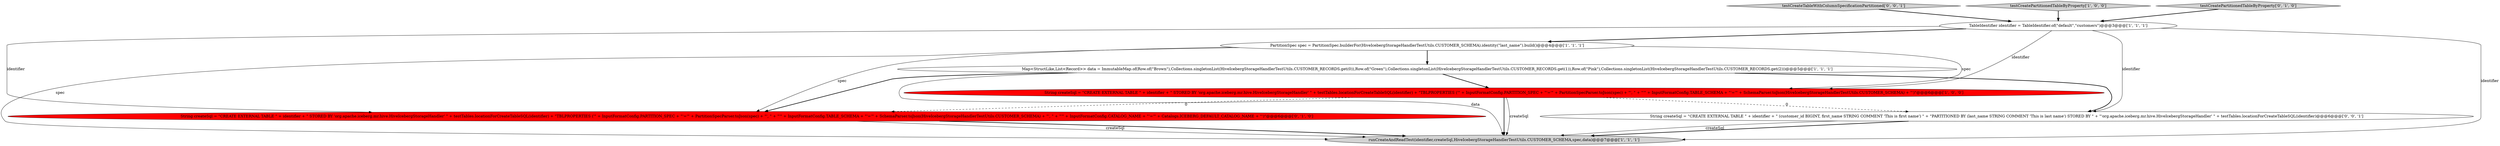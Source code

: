 digraph {
8 [style = filled, label = "testCreateTableWithColumnSpecificationPartitioned['0', '0', '1']", fillcolor = lightgray, shape = diamond image = "AAA0AAABBB3BBB"];
2 [style = filled, label = "Map<StructLike,List<Record>> data = ImmutableMap.of(Row.of(\"Brown\"),Collections.singletonList(HiveIcebergStorageHandlerTestUtils.CUSTOMER_RECORDS.get(0)),Row.of(\"Green\"),Collections.singletonList(HiveIcebergStorageHandlerTestUtils.CUSTOMER_RECORDS.get(1)),Row.of(\"Pink\"),Collections.singletonList(HiveIcebergStorageHandlerTestUtils.CUSTOMER_RECORDS.get(2)))@@@5@@@['1', '1', '1']", fillcolor = white, shape = ellipse image = "AAA0AAABBB1BBB"];
3 [style = filled, label = "PartitionSpec spec = PartitionSpec.builderFor(HiveIcebergStorageHandlerTestUtils.CUSTOMER_SCHEMA).identity(\"last_name\").build()@@@4@@@['1', '1', '1']", fillcolor = white, shape = ellipse image = "AAA0AAABBB1BBB"];
4 [style = filled, label = "runCreateAndReadTest(identifier,createSql,HiveIcebergStorageHandlerTestUtils.CUSTOMER_SCHEMA,spec,data)@@@7@@@['1', '1', '1']", fillcolor = lightgray, shape = ellipse image = "AAA0AAABBB1BBB"];
9 [style = filled, label = "String createSql = \"CREATE EXTERNAL TABLE \" + identifier + \" (customer_id BIGINT, first_name STRING COMMENT 'This is first name') \" + \"PARTITIONED BY (last_name STRING COMMENT 'This is last name') STORED BY \" + \"'org.apache.iceberg.mr.hive.HiveIcebergStorageHandler' \" + testTables.locationForCreateTableSQL(identifier)@@@6@@@['0', '0', '1']", fillcolor = white, shape = ellipse image = "AAA0AAABBB3BBB"];
0 [style = filled, label = "testCreatePartitionedTableByProperty['1', '0', '0']", fillcolor = lightgray, shape = diamond image = "AAA0AAABBB1BBB"];
6 [style = filled, label = "String createSql = \"CREATE EXTERNAL TABLE \" + identifier + \" STORED BY 'org.apache.iceberg.mr.hive.HiveIcebergStorageHandler' \" + testTables.locationForCreateTableSQL(identifier) + \"TBLPROPERTIES ('\" + InputFormatConfig.PARTITION_SPEC + \"'='\" + PartitionSpecParser.toJson(spec) + \"', \" + \"'\" + InputFormatConfig.TABLE_SCHEMA + \"'='\" + SchemaParser.toJson(HiveIcebergStorageHandlerTestUtils.CUSTOMER_SCHEMA) + \"', \" + \"'\" + InputFormatConfig.CATALOG_NAME + \"'='\" + Catalogs.ICEBERG_DEFAULT_CATALOG_NAME + \"')\"@@@6@@@['0', '1', '0']", fillcolor = red, shape = ellipse image = "AAA1AAABBB2BBB"];
7 [style = filled, label = "testCreatePartitionedTableByProperty['0', '1', '0']", fillcolor = lightgray, shape = diamond image = "AAA0AAABBB2BBB"];
5 [style = filled, label = "String createSql = \"CREATE EXTERNAL TABLE \" + identifier + \" STORED BY 'org.apache.iceberg.mr.hive.HiveIcebergStorageHandler' \" + testTables.locationForCreateTableSQL(identifier) + \"TBLPROPERTIES ('\" + InputFormatConfig.PARTITION_SPEC + \"'='\" + PartitionSpecParser.toJson(spec) + \"', \" + \"'\" + InputFormatConfig.TABLE_SCHEMA + \"'='\" + SchemaParser.toJson(HiveIcebergStorageHandlerTestUtils.CUSTOMER_SCHEMA) + \"')\"@@@6@@@['1', '0', '0']", fillcolor = red, shape = ellipse image = "AAA1AAABBB1BBB"];
1 [style = filled, label = "TableIdentifier identifier = TableIdentifier.of(\"default\",\"customers\")@@@3@@@['1', '1', '1']", fillcolor = white, shape = ellipse image = "AAA0AAABBB1BBB"];
6->4 [style = solid, label="createSql"];
7->1 [style = bold, label=""];
3->4 [style = solid, label="spec"];
2->6 [style = bold, label=""];
1->4 [style = solid, label="identifier"];
9->4 [style = bold, label=""];
1->3 [style = bold, label=""];
5->9 [style = dashed, label="0"];
2->9 [style = bold, label=""];
3->5 [style = solid, label="spec"];
8->1 [style = bold, label=""];
6->4 [style = bold, label=""];
3->6 [style = solid, label="spec"];
5->4 [style = solid, label="createSql"];
1->6 [style = solid, label="identifier"];
5->6 [style = dashed, label="0"];
3->2 [style = bold, label=""];
2->4 [style = solid, label="data"];
0->1 [style = bold, label=""];
5->4 [style = bold, label=""];
9->4 [style = solid, label="createSql"];
1->5 [style = solid, label="identifier"];
1->9 [style = solid, label="identifier"];
2->5 [style = bold, label=""];
}
